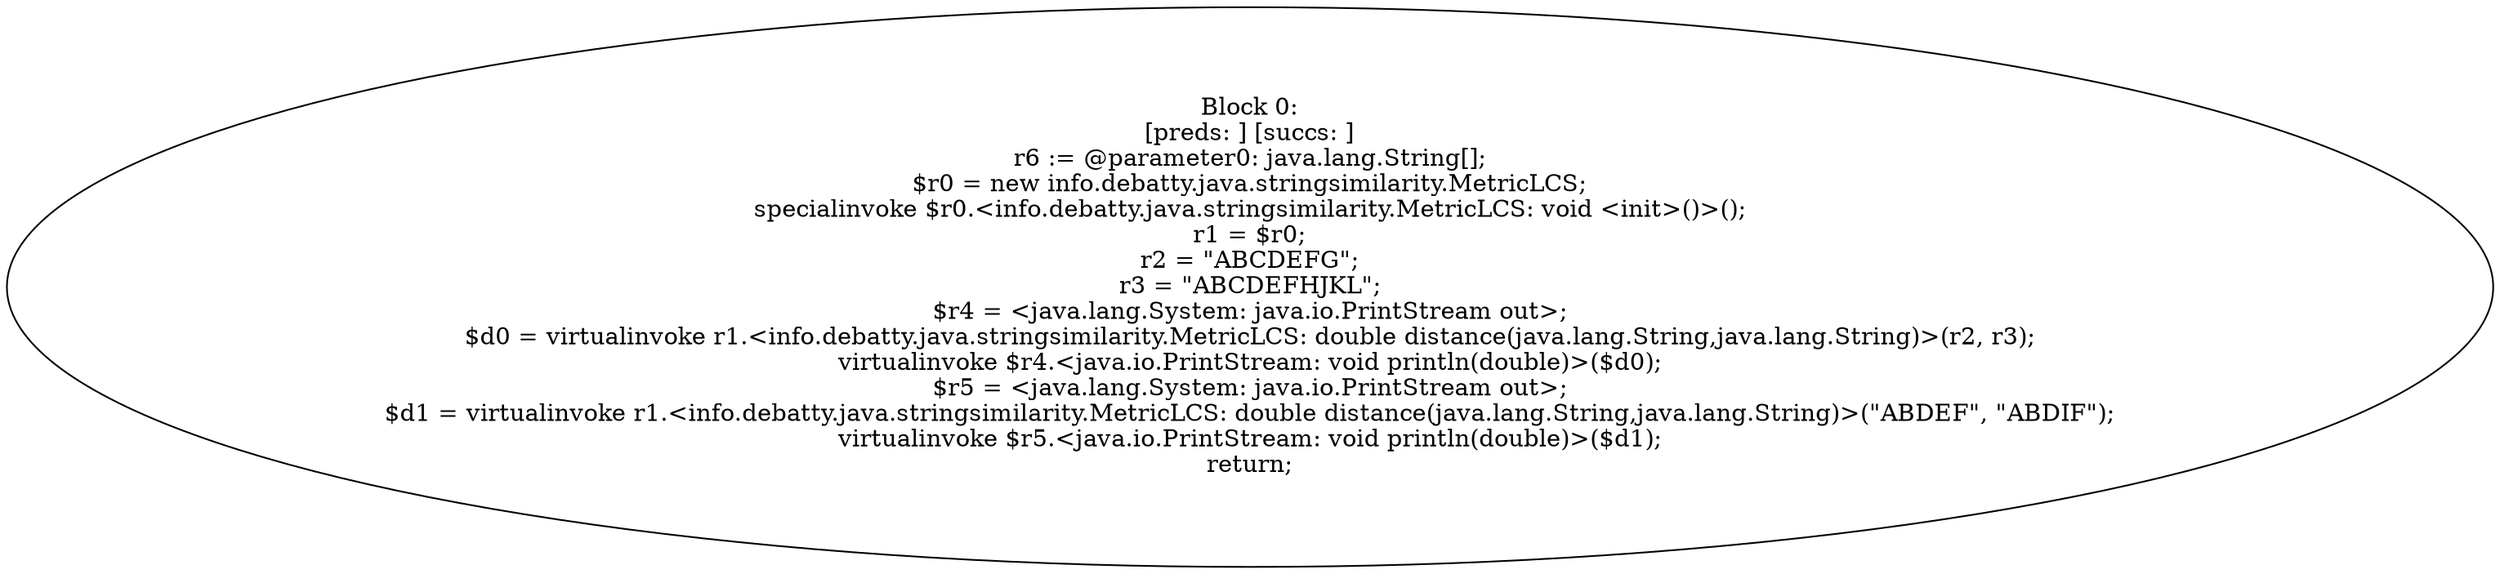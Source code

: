 digraph "unitGraph" {
    "Block 0:
[preds: ] [succs: ]
r6 := @parameter0: java.lang.String[];
$r0 = new info.debatty.java.stringsimilarity.MetricLCS;
specialinvoke $r0.<info.debatty.java.stringsimilarity.MetricLCS: void <init>()>();
r1 = $r0;
r2 = \"ABCDEFG\";
r3 = \"ABCDEFHJKL\";
$r4 = <java.lang.System: java.io.PrintStream out>;
$d0 = virtualinvoke r1.<info.debatty.java.stringsimilarity.MetricLCS: double distance(java.lang.String,java.lang.String)>(r2, r3);
virtualinvoke $r4.<java.io.PrintStream: void println(double)>($d0);
$r5 = <java.lang.System: java.io.PrintStream out>;
$d1 = virtualinvoke r1.<info.debatty.java.stringsimilarity.MetricLCS: double distance(java.lang.String,java.lang.String)>(\"ABDEF\", \"ABDIF\");
virtualinvoke $r5.<java.io.PrintStream: void println(double)>($d1);
return;
"
}
